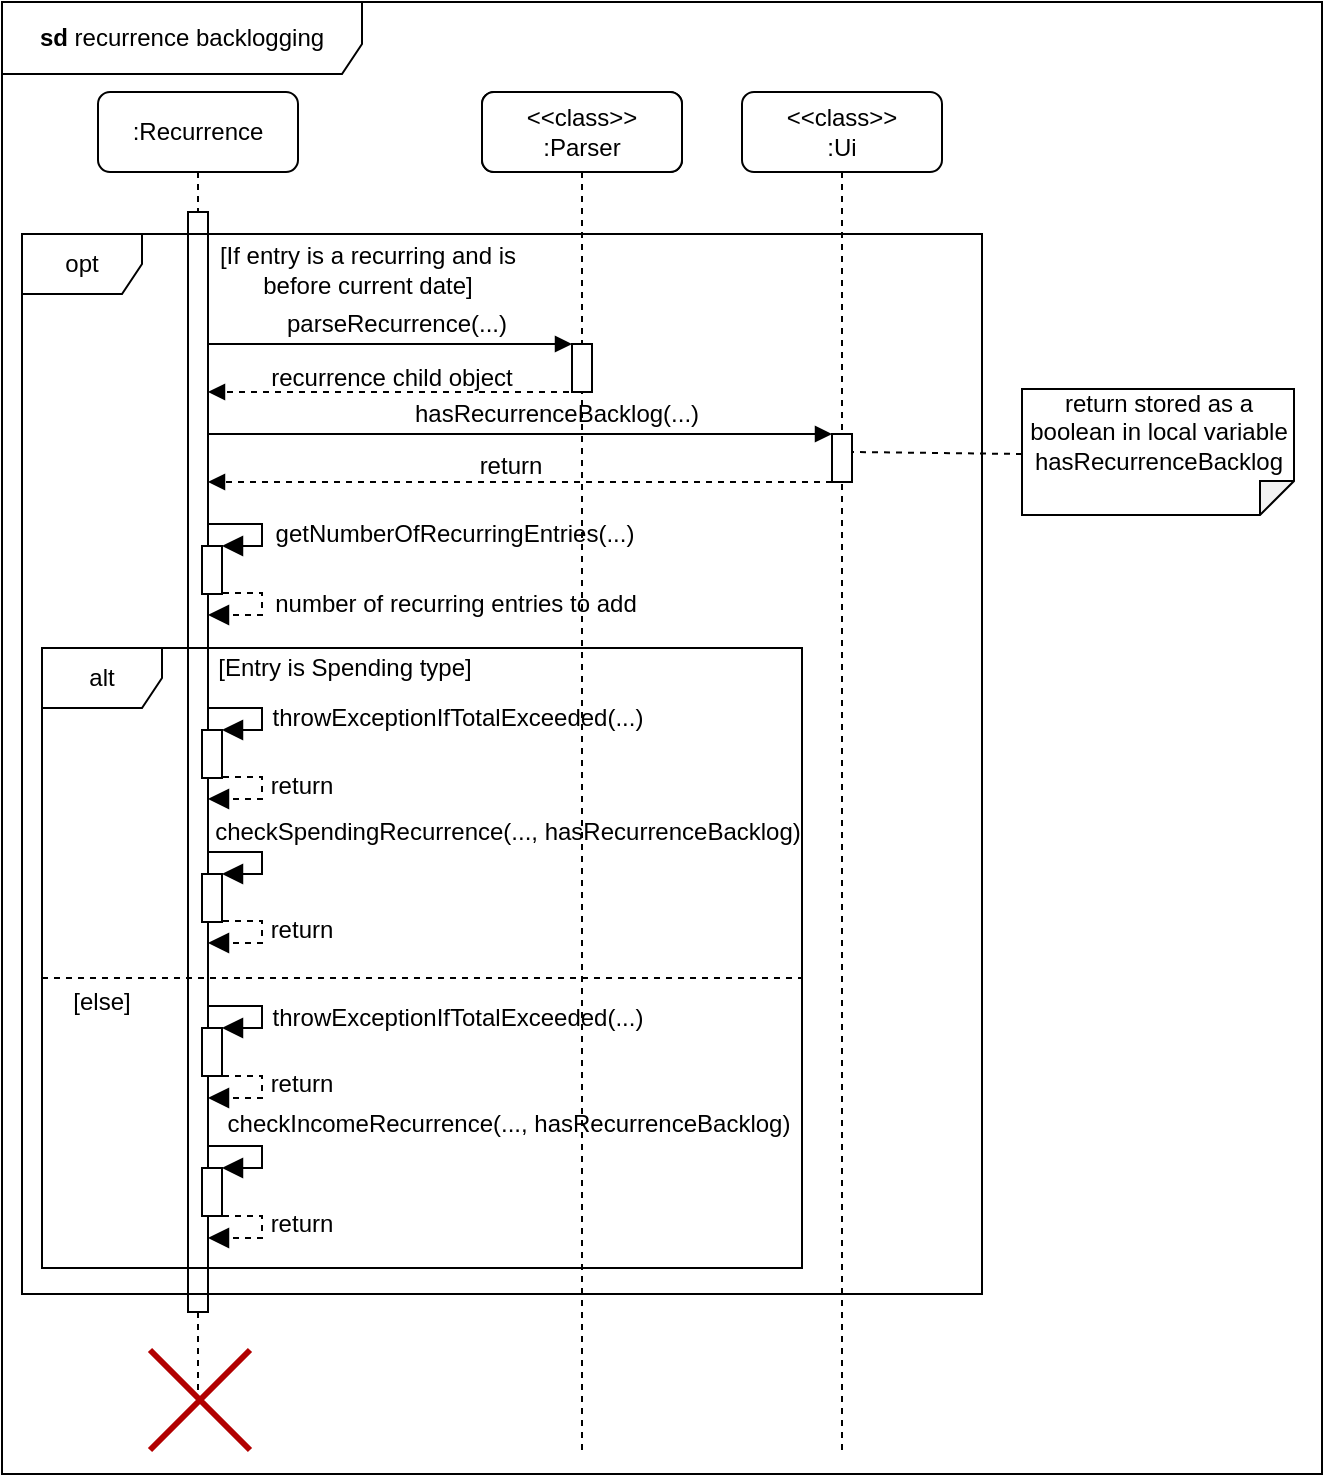 <mxGraphModel dx="1020" dy="687" grid="1" gridSize="10" guides="1" tooltips="1" connect="1" arrows="1" fold="1" page="1" pageScale="1" pageWidth="827" pageHeight="1169" math="0" shadow="0">
  <root>
    <mxCell id="0" />
    <mxCell id="1" parent="0" />
    <mxCell id="n31YsCNTiU6jXU0wt-2B-1" value=":Recurrence" style="shape=umlLifeline;rounded=1;perimeter=lifelinePerimeter;whiteSpace=wrap;html=1;container=0;dropTarget=0;collapsible=0;recursiveResize=0;outlineConnect=0;portConstraint=eastwest;newEdgeStyle={&quot;edgeStyle&quot;:&quot;elbowEdgeStyle&quot;,&quot;elbow&quot;:&quot;vertical&quot;,&quot;curved&quot;:0,&quot;rounded&quot;:0};" parent="1" vertex="1">
      <mxGeometry x="58" y="59" width="100" height="651" as="geometry" />
    </mxCell>
    <mxCell id="n31YsCNTiU6jXU0wt-2B-2" value="" style="html=1;points=[];perimeter=orthogonalPerimeter;outlineConnect=0;targetShapes=umlLifeline;portConstraint=eastwest;newEdgeStyle={&quot;edgeStyle&quot;:&quot;elbowEdgeStyle&quot;,&quot;elbow&quot;:&quot;vertical&quot;,&quot;curved&quot;:0,&quot;rounded&quot;:0};" parent="n31YsCNTiU6jXU0wt-2B-1" vertex="1">
      <mxGeometry x="45" y="60" width="10" height="550" as="geometry" />
    </mxCell>
    <mxCell id="n31YsCNTiU6jXU0wt-2B-23" value="" style="html=1;points=[];perimeter=orthogonalPerimeter;outlineConnect=0;targetShapes=umlLifeline;portConstraint=eastwest;newEdgeStyle={&quot;edgeStyle&quot;:&quot;elbowEdgeStyle&quot;,&quot;elbow&quot;:&quot;vertical&quot;,&quot;curved&quot;:0,&quot;rounded&quot;:0};" parent="n31YsCNTiU6jXU0wt-2B-1" vertex="1">
      <mxGeometry x="52" y="538" width="10" height="24" as="geometry" />
    </mxCell>
    <mxCell id="n31YsCNTiU6jXU0wt-2B-3" value="opt" style="shape=umlFrame;whiteSpace=wrap;html=1;pointerEvents=0;" parent="1" vertex="1">
      <mxGeometry x="20" y="130" width="480" height="530" as="geometry" />
    </mxCell>
    <mxCell id="n31YsCNTiU6jXU0wt-2B-4" value="[If entry is a recurring and is before current date]" style="text;html=1;align=center;verticalAlign=middle;whiteSpace=wrap;rounded=0;" parent="1" vertex="1">
      <mxGeometry x="105" y="133" width="176" height="30" as="geometry" />
    </mxCell>
    <mxCell id="n31YsCNTiU6jXU0wt-2B-6" value="" style="endArrow=block;html=1;rounded=0;endFill=1;" parent="1" edge="1">
      <mxGeometry width="50" height="50" relative="1" as="geometry">
        <mxPoint x="113" y="185" as="sourcePoint" />
        <mxPoint x="295" y="185" as="targetPoint" />
      </mxGeometry>
    </mxCell>
    <mxCell id="n31YsCNTiU6jXU0wt-2B-7" value="&amp;lt;&amp;lt;class&amp;gt;&amp;gt;&lt;br&gt;:Parser" style="shape=umlLifeline;rounded=1;perimeter=lifelinePerimeter;whiteSpace=wrap;html=1;container=0;dropTarget=0;collapsible=0;recursiveResize=0;outlineConnect=0;portConstraint=eastwest;newEdgeStyle={&quot;edgeStyle&quot;:&quot;elbowEdgeStyle&quot;,&quot;elbow&quot;:&quot;vertical&quot;,&quot;curved&quot;:0,&quot;rounded&quot;:0};" parent="1" vertex="1">
      <mxGeometry x="250" y="59" width="100" height="431" as="geometry" />
    </mxCell>
    <mxCell id="n31YsCNTiU6jXU0wt-2B-8" value="" style="html=1;points=[];perimeter=orthogonalPerimeter;outlineConnect=0;targetShapes=umlLifeline;portConstraint=eastwest;newEdgeStyle={&quot;edgeStyle&quot;:&quot;elbowEdgeStyle&quot;,&quot;elbow&quot;:&quot;vertical&quot;,&quot;curved&quot;:0,&quot;rounded&quot;:0};" parent="n31YsCNTiU6jXU0wt-2B-7" vertex="1">
      <mxGeometry x="45" y="126" width="10" height="24" as="geometry" />
    </mxCell>
    <mxCell id="n31YsCNTiU6jXU0wt-2B-9" value="parseRecurrence(...)" style="text;html=1;align=center;verticalAlign=middle;whiteSpace=wrap;rounded=0;" parent="1" vertex="1">
      <mxGeometry x="70" y="165" width="275" height="20" as="geometry" />
    </mxCell>
    <mxCell id="n31YsCNTiU6jXU0wt-2B-10" value="" style="endArrow=block;dashed=1;html=1;rounded=0;endFill=1;" parent="1" source="n31YsCNTiU6jXU0wt-2B-7" edge="1">
      <mxGeometry width="50" height="50" relative="1" as="geometry">
        <mxPoint x="150" y="209" as="sourcePoint" />
        <mxPoint x="113" y="209" as="targetPoint" />
      </mxGeometry>
    </mxCell>
    <mxCell id="n31YsCNTiU6jXU0wt-2B-11" value="recurrence child object" style="text;html=1;align=center;verticalAlign=middle;whiteSpace=wrap;rounded=0;" parent="1" vertex="1">
      <mxGeometry x="120" y="190" width="170" height="24" as="geometry" />
    </mxCell>
    <mxCell id="n31YsCNTiU6jXU0wt-2B-12" value="" style="endArrow=block;html=1;rounded=0;endFill=1;" parent="1" target="n31YsCNTiU6jXU0wt-2B-16" edge="1">
      <mxGeometry width="50" height="50" relative="1" as="geometry">
        <mxPoint x="113" y="230" as="sourcePoint" />
        <mxPoint x="295" y="230" as="targetPoint" />
      </mxGeometry>
    </mxCell>
    <mxCell id="n31YsCNTiU6jXU0wt-2B-13" value="&amp;lt;&amp;lt;class&amp;gt;&amp;gt;&lt;br&gt;:Parser" style="shape=umlLifeline;rounded=1;perimeter=lifelinePerimeter;whiteSpace=wrap;html=1;container=0;dropTarget=0;collapsible=0;recursiveResize=0;outlineConnect=0;portConstraint=eastwest;newEdgeStyle={&quot;edgeStyle&quot;:&quot;elbowEdgeStyle&quot;,&quot;elbow&quot;:&quot;vertical&quot;,&quot;curved&quot;:0,&quot;rounded&quot;:0};" parent="1" vertex="1">
      <mxGeometry x="250" y="59" width="100" height="681" as="geometry" />
    </mxCell>
    <mxCell id="n31YsCNTiU6jXU0wt-2B-14" value="" style="html=1;points=[];perimeter=orthogonalPerimeter;outlineConnect=0;targetShapes=umlLifeline;portConstraint=eastwest;newEdgeStyle={&quot;edgeStyle&quot;:&quot;elbowEdgeStyle&quot;,&quot;elbow&quot;:&quot;vertical&quot;,&quot;curved&quot;:0,&quot;rounded&quot;:0};" parent="n31YsCNTiU6jXU0wt-2B-13" vertex="1">
      <mxGeometry x="45" y="126" width="10" height="24" as="geometry" />
    </mxCell>
    <mxCell id="n31YsCNTiU6jXU0wt-2B-15" value="&amp;lt;&amp;lt;class&amp;gt;&amp;gt;&lt;br&gt;:Ui" style="shape=umlLifeline;rounded=1;perimeter=lifelinePerimeter;whiteSpace=wrap;html=1;container=0;dropTarget=0;collapsible=0;recursiveResize=0;outlineConnect=0;portConstraint=eastwest;newEdgeStyle={&quot;edgeStyle&quot;:&quot;elbowEdgeStyle&quot;,&quot;elbow&quot;:&quot;vertical&quot;,&quot;curved&quot;:0,&quot;rounded&quot;:0};" parent="1" vertex="1">
      <mxGeometry x="380" y="59" width="100" height="681" as="geometry" />
    </mxCell>
    <mxCell id="n31YsCNTiU6jXU0wt-2B-16" value="" style="html=1;points=[];perimeter=orthogonalPerimeter;outlineConnect=0;targetShapes=umlLifeline;portConstraint=eastwest;newEdgeStyle={&quot;edgeStyle&quot;:&quot;elbowEdgeStyle&quot;,&quot;elbow&quot;:&quot;vertical&quot;,&quot;curved&quot;:0,&quot;rounded&quot;:0};" parent="n31YsCNTiU6jXU0wt-2B-15" vertex="1">
      <mxGeometry x="45" y="171" width="10" height="24" as="geometry" />
    </mxCell>
    <mxCell id="n31YsCNTiU6jXU0wt-2B-17" value="hasRecurrenceBacklog(...)" style="text;html=1;align=center;verticalAlign=middle;whiteSpace=wrap;rounded=0;" parent="1" vertex="1">
      <mxGeometry x="150" y="210" width="275" height="20" as="geometry" />
    </mxCell>
    <mxCell id="n31YsCNTiU6jXU0wt-2B-18" value="" style="endArrow=block;dashed=1;html=1;rounded=0;endFill=1;" parent="1" source="n31YsCNTiU6jXU0wt-2B-16" edge="1">
      <mxGeometry width="50" height="50" relative="1" as="geometry">
        <mxPoint x="300" y="254" as="sourcePoint" />
        <mxPoint x="113" y="254" as="targetPoint" />
      </mxGeometry>
    </mxCell>
    <mxCell id="n31YsCNTiU6jXU0wt-2B-19" value="getNumberOfRecurringEntries(...)" style="text;html=1;align=center;verticalAlign=middle;whiteSpace=wrap;rounded=0;" parent="1" vertex="1">
      <mxGeometry x="143.5" y="270" width="185" height="20" as="geometry" />
    </mxCell>
    <mxCell id="n31YsCNTiU6jXU0wt-2B-20" value="alt" style="shape=umlFrame;whiteSpace=wrap;html=1;pointerEvents=0;" parent="1" vertex="1">
      <mxGeometry x="30" y="337" width="380" height="310" as="geometry" />
    </mxCell>
    <mxCell id="n31YsCNTiU6jXU0wt-2B-21" value="" style="endArrow=none;dashed=1;html=1;rounded=0;entryX=1;entryY=0.518;entryDx=0;entryDy=0;entryPerimeter=0;" parent="1" edge="1">
      <mxGeometry width="50" height="50" relative="1" as="geometry">
        <mxPoint x="30" y="502" as="sourcePoint" />
        <mxPoint x="410" y="502.04" as="targetPoint" />
      </mxGeometry>
    </mxCell>
    <mxCell id="n31YsCNTiU6jXU0wt-2B-22" value="" style="html=1;points=[];perimeter=orthogonalPerimeter;outlineConnect=0;targetShapes=umlLifeline;portConstraint=eastwest;newEdgeStyle={&quot;edgeStyle&quot;:&quot;elbowEdgeStyle&quot;,&quot;elbow&quot;:&quot;vertical&quot;,&quot;curved&quot;:0,&quot;rounded&quot;:0};" parent="1" vertex="1">
      <mxGeometry x="110" y="450" width="10" height="24" as="geometry" />
    </mxCell>
    <mxCell id="n31YsCNTiU6jXU0wt-2B-25" value="" style="edgeStyle=elbowEdgeStyle;elbow=horizontal;endArrow=block;html=1;curved=0;rounded=0;endSize=8;startSize=8;endFill=1;" parent="1" edge="1">
      <mxGeometry width="50" height="50" relative="1" as="geometry">
        <mxPoint x="113" y="439" as="sourcePoint" />
        <mxPoint x="120" y="450" as="targetPoint" />
        <Array as="points">
          <mxPoint x="140" y="439" />
        </Array>
      </mxGeometry>
    </mxCell>
    <mxCell id="n31YsCNTiU6jXU0wt-2B-27" value="checkSpendingRecurrence(..., hasRecurrenceBacklog)" style="text;html=1;align=center;verticalAlign=middle;whiteSpace=wrap;rounded=0;" parent="1" vertex="1">
      <mxGeometry x="113" y="419" width="300" height="20" as="geometry" />
    </mxCell>
    <mxCell id="n31YsCNTiU6jXU0wt-2B-28" value="checkIncomeRecurrence(..., hasRecurrenceBacklog)" style="text;html=1;align=center;verticalAlign=middle;whiteSpace=wrap;rounded=0;" parent="1" vertex="1">
      <mxGeometry x="110.5" y="564.5" width="305" height="20" as="geometry" />
    </mxCell>
    <mxCell id="n31YsCNTiU6jXU0wt-2B-29" value="" style="edgeStyle=elbowEdgeStyle;elbow=horizontal;endArrow=block;html=1;curved=0;rounded=0;endSize=8;startSize=8;endFill=1;" parent="1" edge="1">
      <mxGeometry width="50" height="50" relative="1" as="geometry">
        <mxPoint x="113" y="586" as="sourcePoint" />
        <mxPoint x="120" y="597" as="targetPoint" />
        <Array as="points">
          <mxPoint x="140" y="636" />
        </Array>
      </mxGeometry>
    </mxCell>
    <mxCell id="n31YsCNTiU6jXU0wt-2B-30" value="" style="edgeStyle=elbowEdgeStyle;elbow=horizontal;endArrow=block;html=1;curved=0;rounded=0;endSize=8;startSize=8;endFill=1;entryX=0.954;entryY=0.557;entryDx=0;entryDy=0;entryPerimeter=0;dashed=1;" parent="1" edge="1">
      <mxGeometry width="50" height="50" relative="1" as="geometry">
        <mxPoint x="120.5" y="621" as="sourcePoint" />
        <mxPoint x="113" y="632" as="targetPoint" />
        <Array as="points">
          <mxPoint x="140" y="621" />
        </Array>
      </mxGeometry>
    </mxCell>
    <mxCell id="n31YsCNTiU6jXU0wt-2B-31" value="return" style="text;html=1;align=center;verticalAlign=middle;whiteSpace=wrap;rounded=0;" parent="1" vertex="1">
      <mxGeometry x="130" y="463" width="60" height="30" as="geometry" />
    </mxCell>
    <mxCell id="n31YsCNTiU6jXU0wt-2B-32" value="return" style="text;html=1;align=center;verticalAlign=middle;whiteSpace=wrap;rounded=0;" parent="1" vertex="1">
      <mxGeometry x="130" y="610" width="60" height="30" as="geometry" />
    </mxCell>
    <mxCell id="OJMAOMR2wSrAp2I7YGGj-1" value="" style="shape=note;whiteSpace=wrap;html=1;backgroundOutline=1;darkOpacity=0.05;rotation=-90;flipV=1;flipH=1;fontSize=12;size=17;" parent="1" vertex="1">
      <mxGeometry x="556.5" y="171" width="63" height="136" as="geometry" />
    </mxCell>
    <mxCell id="OJMAOMR2wSrAp2I7YGGj-2" value="return stored as a boolean in local variable hasRecurrenceBacklog" style="text;html=1;align=center;verticalAlign=middle;whiteSpace=wrap;rounded=0;" parent="1" vertex="1">
      <mxGeometry x="519.5" y="214" width="137" height="30" as="geometry" />
    </mxCell>
    <mxCell id="OJMAOMR2wSrAp2I7YGGj-3" value="" style="endArrow=none;dashed=1;html=1;rounded=0;" parent="1" edge="1">
      <mxGeometry width="50" height="50" relative="1" as="geometry">
        <mxPoint x="520" y="240" as="sourcePoint" />
        <mxPoint x="435.167" y="239" as="targetPoint" />
      </mxGeometry>
    </mxCell>
    <mxCell id="OJMAOMR2wSrAp2I7YGGj-4" value="" style="edgeStyle=elbowEdgeStyle;elbow=horizontal;endArrow=block;html=1;curved=0;rounded=0;endSize=8;startSize=8;endFill=1;entryX=0.954;entryY=0.557;entryDx=0;entryDy=0;entryPerimeter=0;dashed=1;" parent="1" edge="1">
      <mxGeometry width="50" height="50" relative="1" as="geometry">
        <mxPoint x="120.5" y="473.5" as="sourcePoint" />
        <mxPoint x="113" y="484.5" as="targetPoint" />
        <Array as="points">
          <mxPoint x="140" y="473.5" />
        </Array>
      </mxGeometry>
    </mxCell>
    <mxCell id="OJMAOMR2wSrAp2I7YGGj-5" value="[else]" style="text;html=1;align=center;verticalAlign=middle;whiteSpace=wrap;rounded=0;" parent="1" vertex="1">
      <mxGeometry x="30" y="507" width="60" height="13" as="geometry" />
    </mxCell>
    <mxCell id="OJMAOMR2wSrAp2I7YGGj-6" value="[Entry is Spending type]" style="text;html=1;align=center;verticalAlign=middle;whiteSpace=wrap;rounded=0;" parent="1" vertex="1">
      <mxGeometry x="114" y="340" width="135" height="13" as="geometry" />
    </mxCell>
    <mxCell id="nLP7bQy25AneKmf25FTi-1" value="&lt;b&gt;sd &lt;/b&gt;recurrence backlogging" style="shape=umlFrame;whiteSpace=wrap;html=1;pointerEvents=0;width=180;height=36;" vertex="1" parent="1">
      <mxGeometry x="10" y="14" width="660" height="736" as="geometry" />
    </mxCell>
    <mxCell id="R-5d6Ljg0bHeBlwssb8m-2" value="" style="html=1;points=[];perimeter=orthogonalPerimeter;outlineConnect=0;targetShapes=umlLifeline;portConstraint=eastwest;newEdgeStyle={&quot;edgeStyle&quot;:&quot;elbowEdgeStyle&quot;,&quot;elbow&quot;:&quot;vertical&quot;,&quot;curved&quot;:0,&quot;rounded&quot;:0};" vertex="1" parent="1">
      <mxGeometry x="110" y="378" width="10" height="24" as="geometry" />
    </mxCell>
    <mxCell id="R-5d6Ljg0bHeBlwssb8m-3" value="" style="edgeStyle=elbowEdgeStyle;elbow=horizontal;endArrow=block;html=1;curved=0;rounded=0;endSize=8;startSize=8;endFill=1;" edge="1" parent="1">
      <mxGeometry width="50" height="50" relative="1" as="geometry">
        <mxPoint x="113" y="367" as="sourcePoint" />
        <mxPoint x="120" y="378" as="targetPoint" />
        <Array as="points">
          <mxPoint x="140" y="367" />
        </Array>
      </mxGeometry>
    </mxCell>
    <mxCell id="R-5d6Ljg0bHeBlwssb8m-4" value="return" style="text;html=1;align=center;verticalAlign=middle;whiteSpace=wrap;rounded=0;" vertex="1" parent="1">
      <mxGeometry x="130" y="391" width="60" height="30" as="geometry" />
    </mxCell>
    <mxCell id="R-5d6Ljg0bHeBlwssb8m-5" value="" style="edgeStyle=elbowEdgeStyle;elbow=horizontal;endArrow=block;html=1;curved=0;rounded=0;endSize=8;startSize=8;endFill=1;entryX=0.954;entryY=0.557;entryDx=0;entryDy=0;entryPerimeter=0;dashed=1;" edge="1" parent="1">
      <mxGeometry width="50" height="50" relative="1" as="geometry">
        <mxPoint x="120.5" y="401.5" as="sourcePoint" />
        <mxPoint x="113" y="412.5" as="targetPoint" />
        <Array as="points">
          <mxPoint x="140" y="401.5" />
        </Array>
      </mxGeometry>
    </mxCell>
    <mxCell id="R-5d6Ljg0bHeBlwssb8m-6" value="" style="html=1;points=[];perimeter=orthogonalPerimeter;outlineConnect=0;targetShapes=umlLifeline;portConstraint=eastwest;newEdgeStyle={&quot;edgeStyle&quot;:&quot;elbowEdgeStyle&quot;,&quot;elbow&quot;:&quot;vertical&quot;,&quot;curved&quot;:0,&quot;rounded&quot;:0};" vertex="1" parent="1">
      <mxGeometry x="110" y="527" width="10" height="24" as="geometry" />
    </mxCell>
    <mxCell id="R-5d6Ljg0bHeBlwssb8m-7" value="" style="edgeStyle=elbowEdgeStyle;elbow=horizontal;endArrow=block;html=1;curved=0;rounded=0;endSize=8;startSize=8;endFill=1;" edge="1" parent="1">
      <mxGeometry width="50" height="50" relative="1" as="geometry">
        <mxPoint x="113" y="516" as="sourcePoint" />
        <mxPoint x="120" y="527" as="targetPoint" />
        <Array as="points">
          <mxPoint x="140" y="566" />
        </Array>
      </mxGeometry>
    </mxCell>
    <mxCell id="R-5d6Ljg0bHeBlwssb8m-8" value="" style="edgeStyle=elbowEdgeStyle;elbow=horizontal;endArrow=block;html=1;curved=0;rounded=0;endSize=8;startSize=8;endFill=1;entryX=0.954;entryY=0.557;entryDx=0;entryDy=0;entryPerimeter=0;dashed=1;" edge="1" parent="1">
      <mxGeometry width="50" height="50" relative="1" as="geometry">
        <mxPoint x="120.5" y="551" as="sourcePoint" />
        <mxPoint x="113" y="562" as="targetPoint" />
        <Array as="points">
          <mxPoint x="140" y="551" />
        </Array>
      </mxGeometry>
    </mxCell>
    <mxCell id="R-5d6Ljg0bHeBlwssb8m-9" value="return" style="text;html=1;align=center;verticalAlign=middle;whiteSpace=wrap;rounded=0;" vertex="1" parent="1">
      <mxGeometry x="130" y="540" width="60" height="30" as="geometry" />
    </mxCell>
    <mxCell id="R-5d6Ljg0bHeBlwssb8m-10" value="throwExceptionIfTotalExceeded(...)" style="text;html=1;align=center;verticalAlign=middle;whiteSpace=wrap;rounded=0;" vertex="1" parent="1">
      <mxGeometry x="138" y="362" width="200" height="20" as="geometry" />
    </mxCell>
    <mxCell id="R-5d6Ljg0bHeBlwssb8m-11" value="throwExceptionIfTotalExceeded(...)" style="text;html=1;align=center;verticalAlign=middle;whiteSpace=wrap;rounded=0;" vertex="1" parent="1">
      <mxGeometry x="138" y="512" width="200" height="20" as="geometry" />
    </mxCell>
    <mxCell id="R-5d6Ljg0bHeBlwssb8m-12" value="" style="html=1;points=[];perimeter=orthogonalPerimeter;outlineConnect=0;targetShapes=umlLifeline;portConstraint=eastwest;newEdgeStyle={&quot;edgeStyle&quot;:&quot;elbowEdgeStyle&quot;,&quot;elbow&quot;:&quot;vertical&quot;,&quot;curved&quot;:0,&quot;rounded&quot;:0};" vertex="1" parent="1">
      <mxGeometry x="110" y="286" width="10" height="24" as="geometry" />
    </mxCell>
    <mxCell id="R-5d6Ljg0bHeBlwssb8m-13" value="" style="edgeStyle=elbowEdgeStyle;elbow=horizontal;endArrow=block;html=1;curved=0;rounded=0;endSize=8;startSize=8;endFill=1;" edge="1" parent="1">
      <mxGeometry width="50" height="50" relative="1" as="geometry">
        <mxPoint x="113" y="275" as="sourcePoint" />
        <mxPoint x="120" y="286" as="targetPoint" />
        <Array as="points">
          <mxPoint x="140" y="275" />
        </Array>
      </mxGeometry>
    </mxCell>
    <mxCell id="R-5d6Ljg0bHeBlwssb8m-14" value="" style="edgeStyle=elbowEdgeStyle;elbow=horizontal;endArrow=block;html=1;curved=0;rounded=0;endSize=8;startSize=8;endFill=1;entryX=0.954;entryY=0.557;entryDx=0;entryDy=0;entryPerimeter=0;dashed=1;" edge="1" parent="1">
      <mxGeometry width="50" height="50" relative="1" as="geometry">
        <mxPoint x="120.5" y="309.5" as="sourcePoint" />
        <mxPoint x="113" y="320.5" as="targetPoint" />
        <Array as="points">
          <mxPoint x="140" y="309.5" />
        </Array>
      </mxGeometry>
    </mxCell>
    <mxCell id="R-5d6Ljg0bHeBlwssb8m-15" value="number of recurring entries to add" style="text;html=1;align=center;verticalAlign=middle;whiteSpace=wrap;rounded=0;" vertex="1" parent="1">
      <mxGeometry x="134" y="300" width="206" height="30" as="geometry" />
    </mxCell>
    <mxCell id="JLxsnvwXNuhVNSW7n_3m-1" value="" style="shape=umlDestroy;whiteSpace=wrap;html=1;strokeWidth=3;targetShapes=umlLifeline;fillColor=#e51400;fontColor=#ffffff;strokeColor=#B20000;" vertex="1" parent="1">
      <mxGeometry x="84" y="688" width="50" height="50" as="geometry" />
    </mxCell>
    <mxCell id="1Z9VFZRTphYDGn47skyd-37" value="return" style="text;html=1;align=center;verticalAlign=middle;whiteSpace=wrap;rounded=0;" vertex="1" parent="1">
      <mxGeometry x="127" y="236" width="275" height="20" as="geometry" />
    </mxCell>
  </root>
</mxGraphModel>
